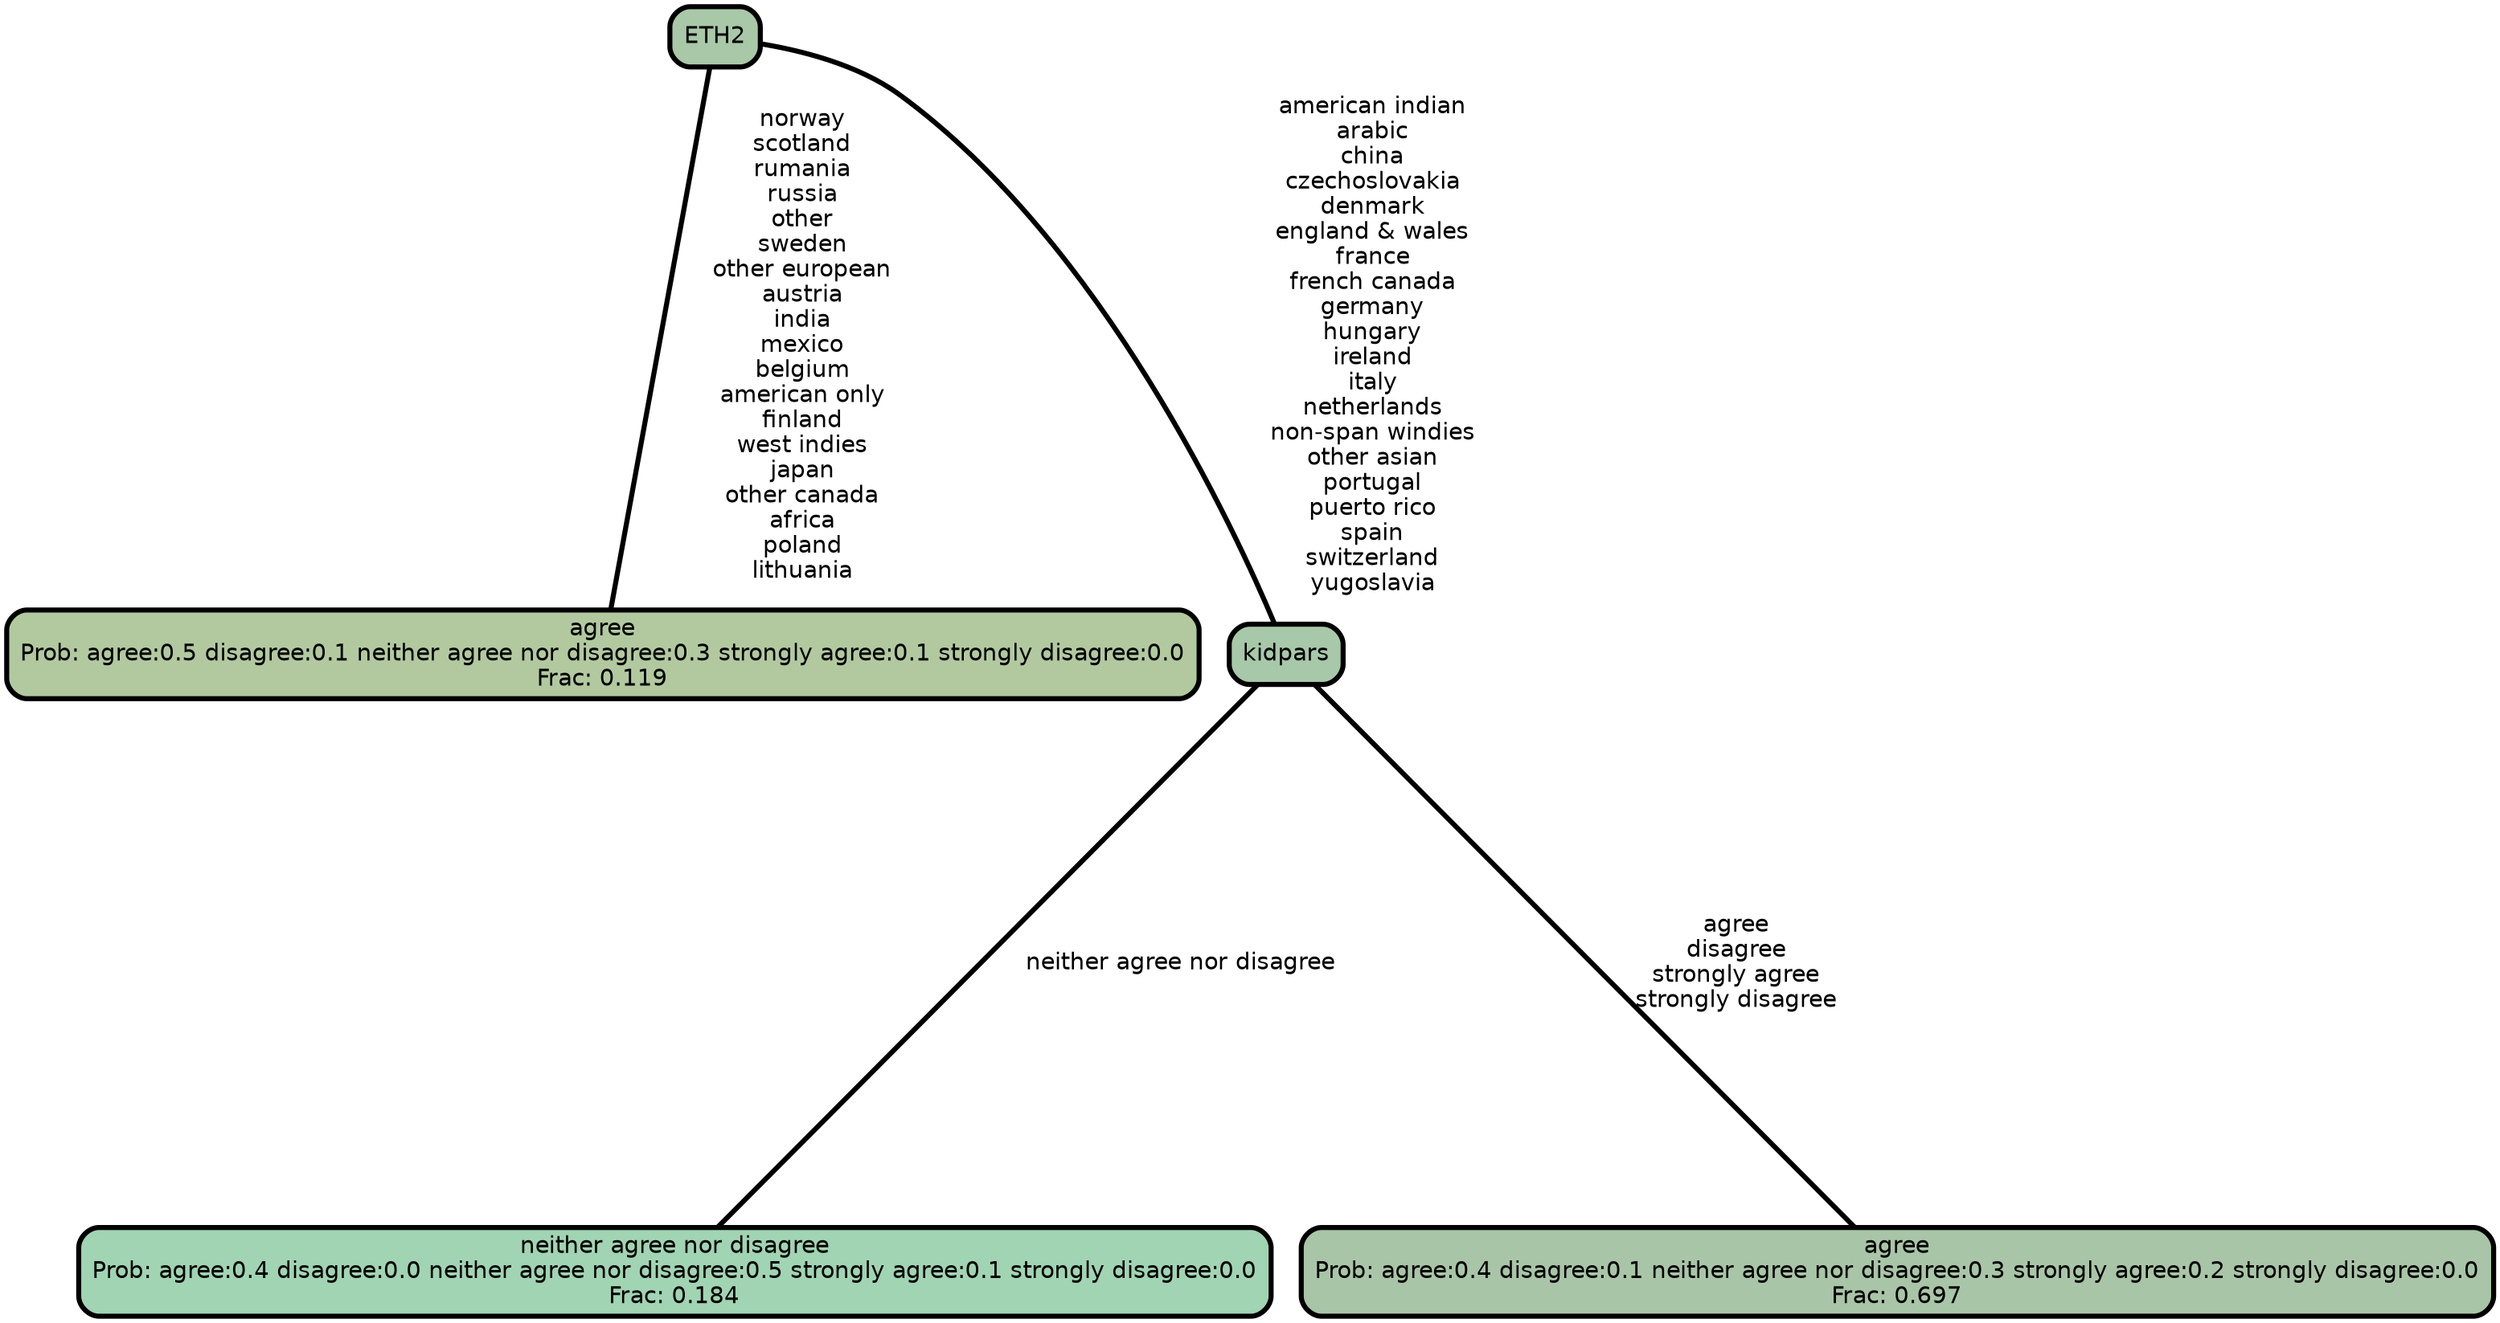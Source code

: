 graph Tree {
node [shape=box, style="filled, rounded",color="black",penwidth="3",fontcolor="black",                 fontname=helvetica] ;
graph [ranksep="0 equally", splines=straight,                 bgcolor=transparent, dpi=200] ;
edge [fontname=helvetica, color=black] ;
0 [label="agree
Prob: agree:0.5 disagree:0.1 neither agree nor disagree:0.3 strongly agree:0.1 strongly disagree:0.0
Frac: 0.119", fillcolor="#b2c9a0"] ;
1 [label="ETH2", fillcolor="#a8c8a8"] ;
2 [label="neither agree nor disagree
Prob: agree:0.4 disagree:0.0 neither agree nor disagree:0.5 strongly agree:0.1 strongly disagree:0.0
Frac: 0.184", fillcolor="#a1d4b3"] ;
3 [label="kidpars", fillcolor="#a7c8a9"] ;
4 [label="agree
Prob: agree:0.4 disagree:0.1 neither agree nor disagree:0.3 strongly agree:0.2 strongly disagree:0.0
Frac: 0.697", fillcolor="#a9c5a7"] ;
1 -- 0 [label=" norway\n scotland\n rumania\n russia\n other\n sweden\n other european\n austria\n india\n mexico\n belgium\n american only\n finland\n west indies\n japan\n other canada\n africa\n poland\n lithuania",penwidth=3] ;
1 -- 3 [label=" american indian\n arabic\n china\n czechoslovakia\n denmark\n england & wales\n france\n french canada\n germany\n hungary\n ireland\n italy\n netherlands\n non-span windies\n other asian\n portugal\n puerto rico\n spain\n switzerland\n yugoslavia",penwidth=3] ;
3 -- 2 [label=" neither agree nor disagree",penwidth=3] ;
3 -- 4 [label=" agree\n disagree\n strongly agree\n strongly disagree",penwidth=3] ;
{rank = same;}}